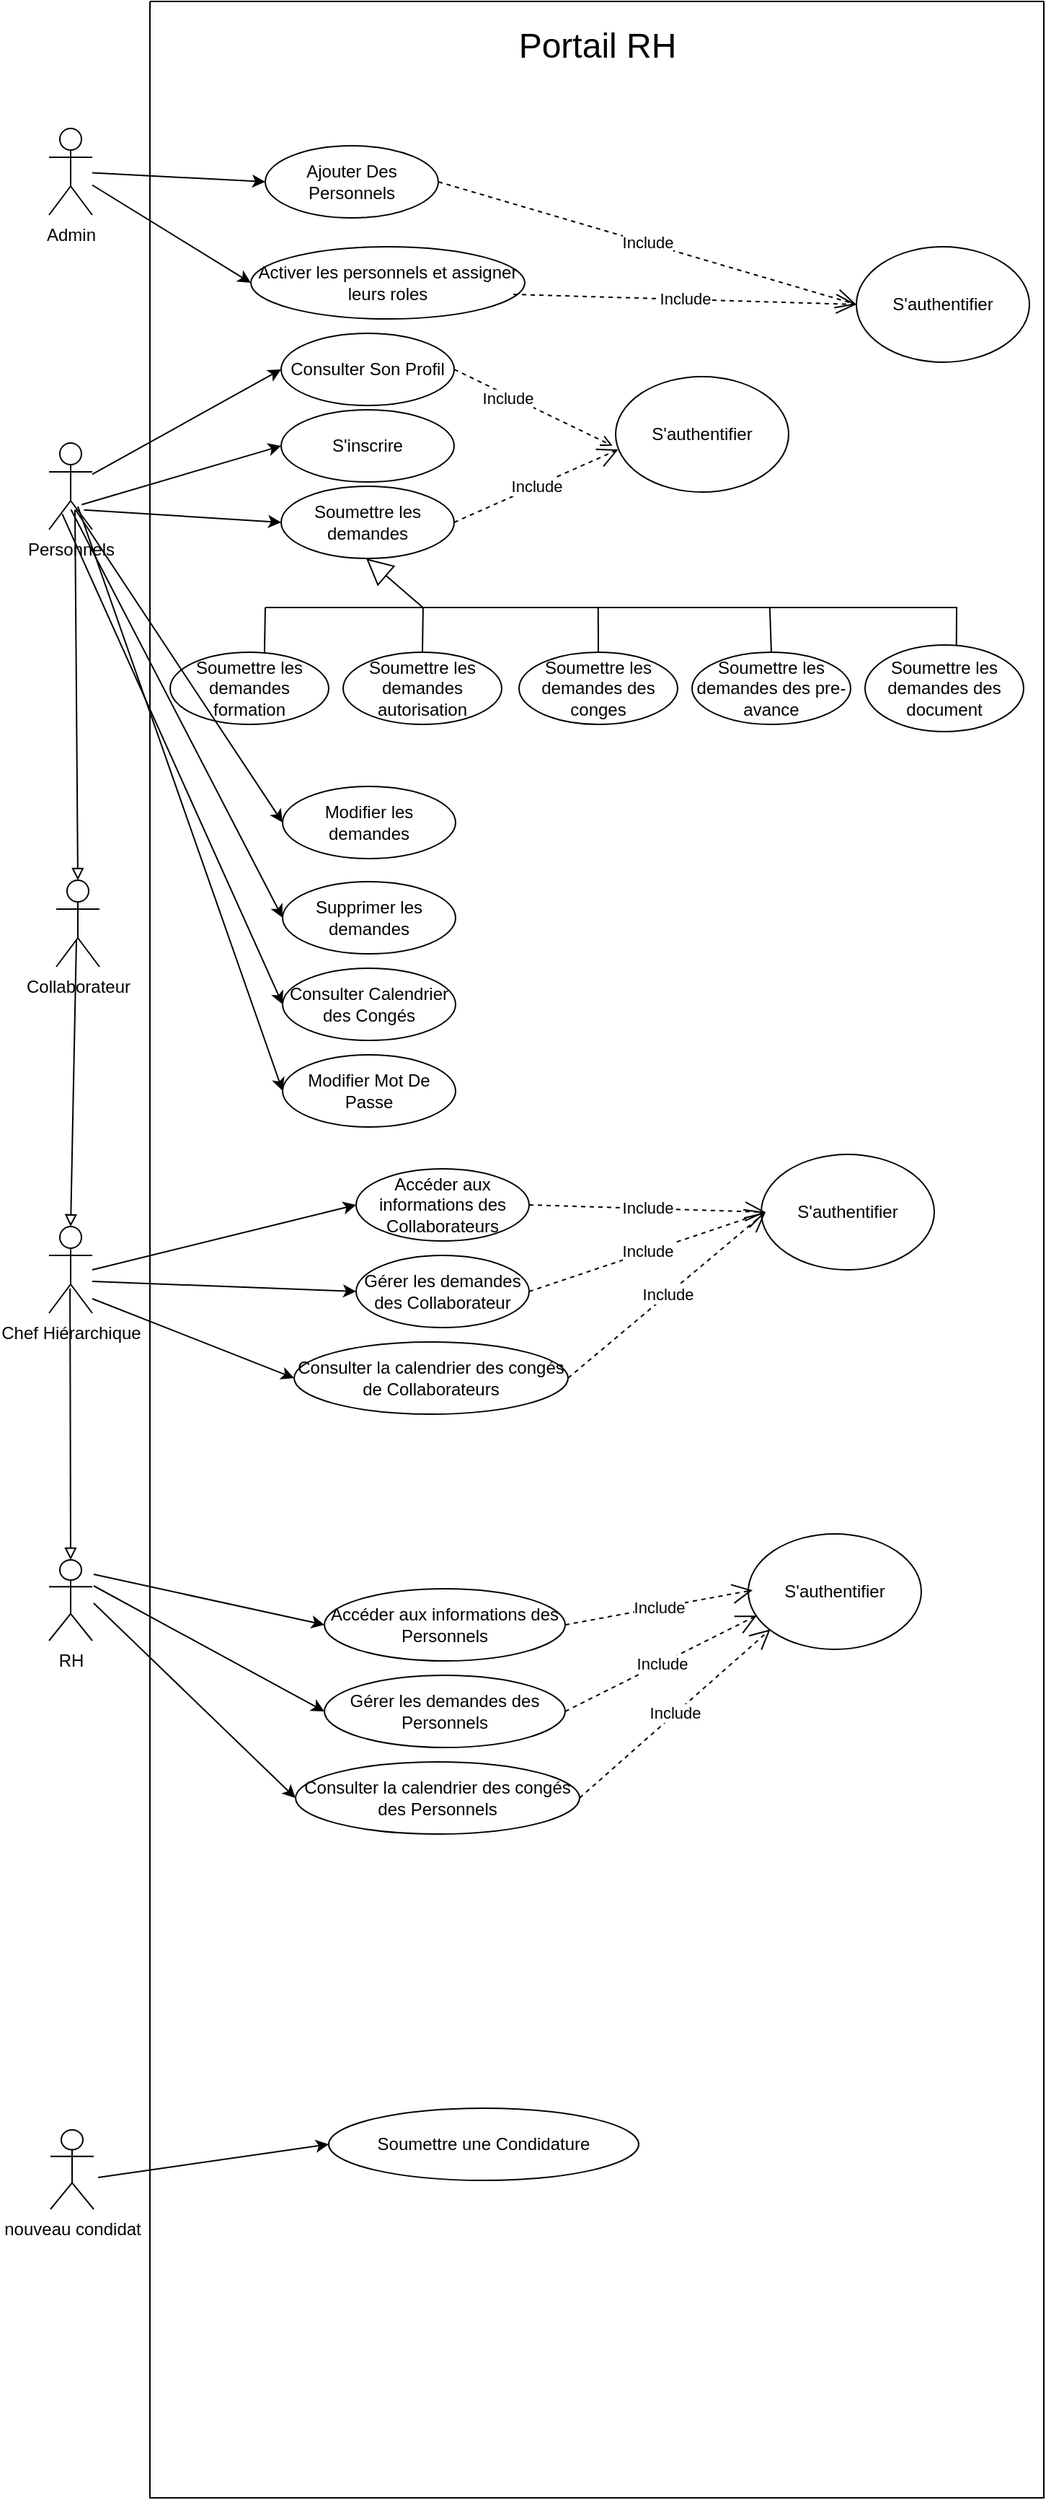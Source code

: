 <mxfile version="26.2.14">
  <diagram name="Page-1" id="tZB94l7u62PhZjTg-OVc">
    <mxGraphModel dx="2316" dy="1249" grid="1" gridSize="10" guides="1" tooltips="1" connect="1" arrows="1" fold="1" page="1" pageScale="1" pageWidth="827" pageHeight="1169" math="0" shadow="0">
      <root>
        <mxCell id="0" />
        <mxCell id="1" parent="0" />
        <mxCell id="SV4HgoW76WbXQF1gWdj0-2" value="" style="swimlane;startSize=0;" parent="1" vertex="1">
          <mxGeometry x="150" y="30" width="620" height="1730" as="geometry" />
        </mxCell>
        <mxCell id="SV4HgoW76WbXQF1gWdj0-4" value="&lt;font style=&quot;font-size: 24px;&quot;&gt;Portail RH&lt;/font&gt;" style="text;html=1;align=center;verticalAlign=middle;resizable=0;points=[];autosize=1;strokeColor=none;fillColor=none;strokeWidth=3;" parent="SV4HgoW76WbXQF1gWdj0-2" vertex="1">
          <mxGeometry x="245" y="11" width="130" height="40" as="geometry" />
        </mxCell>
        <mxCell id="SV4HgoW76WbXQF1gWdj0-18" value="Accéder aux informations des Collaborateurs" style="ellipse;whiteSpace=wrap;html=1;" parent="SV4HgoW76WbXQF1gWdj0-2" vertex="1">
          <mxGeometry x="143" y="809" width="120" height="50" as="geometry" />
        </mxCell>
        <mxCell id="SV4HgoW76WbXQF1gWdj0-19" value="Gérer&lt;span style=&quot;color: rgba(0, 0, 0, 0); font-family: monospace; font-size: 0px; text-align: start; text-wrap-mode: nowrap;&quot;&gt;%3CmxGraphModel%3E%3Croot%3E%3CmxCell%20id%3D%220%22%2F%3E%3CmxCell%20id%3D%221%22%20parent%3D%220%22%2F%3E%3CmxCell%20id%3D%222%22%20value%3D%22S&#39;inscrire%22%20style%3D%22ellipse%3BwhiteSpace%3Dwrap%3Bhtml%3D1%3B%22%20vertex%3D%221%22%20parent%3D%221%22%3E%3CmxGeometry%20x%3D%22320%22%20y%3D%22130%22%20width%3D%22120%22%20height%3D%2250%22%20as%3D%22geometry%22%2F%3E%3C%2FmxCell%3E%3CmxCell%20id%3D%223%22%20value%3D%22Soumettre%20les%20demandes%22%20style%3D%22ellipse%3BwhiteSpace%3Dwrap%3Bhtml%3D1%3B%22%20vertex%3D%221%22%20parent%3D%221%22%3E%3CmxGeometry%20x%3D%22320%22%20y%3D%22190%22%20width%3D%22120%22%20height%3D%2250%22%20as%3D%22geometry%22%2F%3E%3C%2FmxCell%3E%3CmxCell%20id%3D%224%22%20value%3D%22Consulter%20ses%20evaluations%20et%20r%C3%A9clamations%22%20style%3D%22ellipse%3BwhiteSpace%3Dwrap%3Bhtml%3D1%3B%22%20vertex%3D%221%22%20parent%3D%221%22%3E%3CmxGeometry%20x%3D%22320%22%20y%3D%22250%22%20width%3D%22120%22%20height%3D%2250%22%20as%3D%22geometry%22%2F%3E%3C%2FmxCell%3E%3CmxCell%20id%3D%225%22%20value%3D%22%22%20style%3D%22endArrow%3Dclassic%3Bhtml%3D1%3Brounded%3D0%3BentryX%3D0%3BentryY%3D0.5%3BentryDx%3D0%3BentryDy%3D0%3B%22%20edge%3D%221%22%20target%3D%222%22%20parent%3D%221%22%3E%3CmxGeometry%20width%3D%2250%22%20height%3D%2250%22%20relative%3D%221%22%20as%3D%22geometry%22%3E%3CmxPoint%20x%3D%22160%22%20y%3D%22178%22%20as%3D%22sourcePoint%22%2F%3E%3CmxPoint%20x%3D%22280%22%20y%3D%22210%22%20as%3D%22targetPoint%22%2F%3E%3C%2FmxGeometry%3E%3C%2FmxCell%3E%3CmxCell%20id%3D%226%22%20value%3D%22%22%20style%3D%22endArrow%3Dclassic%3Bhtml%3D1%3Brounded%3D0%3BentryX%3D0%3BentryY%3D0.5%3BentryDx%3D0%3BentryDy%3D0%3B%22%20edge%3D%221%22%20target%3D%223%22%20parent%3D%221%22%3E%3CmxGeometry%20width%3D%2250%22%20height%3D%2250%22%20relative%3D%221%22%20as%3D%22geometry%22%3E%3CmxPoint%20x%3D%22160%22%20y%3D%22180%22%20as%3D%22sourcePoint%22%2F%3E%3CmxPoint%20x%3D%22330%22%20y%3D%22165%22%20as%3D%22targetPoint%22%2F%3E%3C%2FmxGeometry%3E%3C%2FmxCell%3E%3CmxCell%20id%3D%227%22%20value%3D%22%22%20style%3D%22endArrow%3Dclassic%3Bhtml%3D1%3Brounded%3D0%3BentryX%3D0%3BentryY%3D0.5%3BentryDx%3D0%3BentryDy%3D0%3B%22%20edge%3D%221%22%20target%3D%224%22%20parent%3D%221%22%3E%3CmxGeometry%20width%3D%2250%22%20height%3D%2250%22%20relative%3D%221%22%20as%3D%22geometry%22%3E%3CmxPoint%20x%3D%22160%22%20y%3D%22188%22%20as%3D%22sourcePoint%22%2F%3E%3CmxPoint%20x%3D%22340%22%20y%3D%22175%22%20as%3D%22targetPoint%22%2F%3E%3C%2FmxGeometry%3E%3C%2FmxCell%3E%3C%2Froot%3E%3C%2FmxGraphModel%3E&lt;/span&gt;&amp;nbsp;les demandes des Collaborateur" style="ellipse;whiteSpace=wrap;html=1;" parent="SV4HgoW76WbXQF1gWdj0-2" vertex="1">
          <mxGeometry x="143" y="869" width="120" height="50" as="geometry" />
        </mxCell>
        <mxCell id="SV4HgoW76WbXQF1gWdj0-21" value="" style="endArrow=classic;html=1;rounded=0;entryX=0;entryY=0.5;entryDx=0;entryDy=0;" parent="SV4HgoW76WbXQF1gWdj0-2" target="SV4HgoW76WbXQF1gWdj0-18" edge="1">
          <mxGeometry width="50" height="50" relative="1" as="geometry">
            <mxPoint x="-40" y="879" as="sourcePoint" />
            <mxPoint x="130" y="864" as="targetPoint" />
          </mxGeometry>
        </mxCell>
        <mxCell id="SV4HgoW76WbXQF1gWdj0-22" value="" style="endArrow=classic;html=1;rounded=0;entryX=0;entryY=0.5;entryDx=0;entryDy=0;" parent="SV4HgoW76WbXQF1gWdj0-2" target="SV4HgoW76WbXQF1gWdj0-19" edge="1">
          <mxGeometry width="50" height="50" relative="1" as="geometry">
            <mxPoint x="-40" y="887" as="sourcePoint" />
            <mxPoint x="140" y="874" as="targetPoint" />
          </mxGeometry>
        </mxCell>
        <mxCell id="SV4HgoW76WbXQF1gWdj0-23" value="Consulter la calendrier des congés de Collaborateurs" style="ellipse;whiteSpace=wrap;html=1;" parent="SV4HgoW76WbXQF1gWdj0-2" vertex="1">
          <mxGeometry x="100" y="929" width="190" height="50" as="geometry" />
        </mxCell>
        <mxCell id="SV4HgoW76WbXQF1gWdj0-26" value="" style="endArrow=classic;html=1;rounded=0;entryX=0;entryY=0.5;entryDx=0;entryDy=0;" parent="SV4HgoW76WbXQF1gWdj0-2" target="SV4HgoW76WbXQF1gWdj0-23" edge="1">
          <mxGeometry width="50" height="50" relative="1" as="geometry">
            <mxPoint x="-40" y="899" as="sourcePoint" />
            <mxPoint x="80" y="1089" as="targetPoint" />
          </mxGeometry>
        </mxCell>
        <mxCell id="SV4HgoW76WbXQF1gWdj0-30" value="S&#39;authentifier" style="ellipse;whiteSpace=wrap;html=1;" parent="SV4HgoW76WbXQF1gWdj0-2" vertex="1">
          <mxGeometry x="424" y="799" width="120" height="80" as="geometry" />
        </mxCell>
        <mxCell id="SV4HgoW76WbXQF1gWdj0-32" value="Include" style="endArrow=open;endSize=12;dashed=1;html=1;rounded=0;exitX=1;exitY=0.5;exitDx=0;exitDy=0;entryX=0;entryY=0.5;entryDx=0;entryDy=0;" parent="SV4HgoW76WbXQF1gWdj0-2" source="SV4HgoW76WbXQF1gWdj0-18" edge="1">
          <mxGeometry width="160" relative="1" as="geometry">
            <mxPoint x="263" y="829" as="sourcePoint" />
            <mxPoint x="427.0" y="839" as="targetPoint" />
          </mxGeometry>
        </mxCell>
        <mxCell id="SV4HgoW76WbXQF1gWdj0-33" value="Include" style="endArrow=open;endSize=12;dashed=1;html=1;rounded=0;exitX=1;exitY=0.5;exitDx=0;exitDy=0;entryX=0;entryY=0.5;entryDx=0;entryDy=0;" parent="SV4HgoW76WbXQF1gWdj0-2" source="SV4HgoW76WbXQF1gWdj0-19" edge="1">
          <mxGeometry x="0.003" width="160" relative="1" as="geometry">
            <mxPoint x="263" y="889" as="sourcePoint" />
            <mxPoint x="427.0" y="839" as="targetPoint" />
            <mxPoint as="offset" />
          </mxGeometry>
        </mxCell>
        <mxCell id="SV4HgoW76WbXQF1gWdj0-34" value="Include" style="endArrow=open;endSize=12;dashed=1;html=1;rounded=0;exitX=1;exitY=0.5;exitDx=0;exitDy=0;entryX=0;entryY=0.5;entryDx=0;entryDy=0;" parent="SV4HgoW76WbXQF1gWdj0-2" source="SV4HgoW76WbXQF1gWdj0-23" edge="1">
          <mxGeometry width="160" relative="1" as="geometry">
            <mxPoint x="273" y="899" as="sourcePoint" />
            <mxPoint x="427.0" y="839" as="targetPoint" />
          </mxGeometry>
        </mxCell>
        <mxCell id="SV4HgoW76WbXQF1gWdj0-45" value="Ajouter Des Personnels" style="ellipse;whiteSpace=wrap;html=1;" parent="SV4HgoW76WbXQF1gWdj0-2" vertex="1">
          <mxGeometry x="80" y="100" width="120" height="50" as="geometry" />
        </mxCell>
        <mxCell id="SV4HgoW76WbXQF1gWdj0-47" value="Activer les personnels et assigner leurs roles" style="ellipse;whiteSpace=wrap;html=1;" parent="SV4HgoW76WbXQF1gWdj0-2" vertex="1">
          <mxGeometry x="70" y="170" width="190" height="50" as="geometry" />
        </mxCell>
        <mxCell id="SV4HgoW76WbXQF1gWdj0-51" value="S&#39;authentifier" style="ellipse;whiteSpace=wrap;html=1;" parent="SV4HgoW76WbXQF1gWdj0-2" vertex="1">
          <mxGeometry x="490" y="170" width="120" height="80" as="geometry" />
        </mxCell>
        <mxCell id="SV4HgoW76WbXQF1gWdj0-52" value="Include" style="endArrow=open;endSize=12;dashed=1;html=1;rounded=0;exitX=1;exitY=0.5;exitDx=0;exitDy=0;entryX=0;entryY=0.5;entryDx=0;entryDy=0;" parent="SV4HgoW76WbXQF1gWdj0-2" source="SV4HgoW76WbXQF1gWdj0-45" target="SV4HgoW76WbXQF1gWdj0-51" edge="1">
          <mxGeometry width="160" relative="1" as="geometry">
            <mxPoint x="310" y="155" as="sourcePoint" />
            <mxPoint x="520" y="140" as="targetPoint" />
          </mxGeometry>
        </mxCell>
        <mxCell id="SV4HgoW76WbXQF1gWdj0-54" value="Include" style="endArrow=open;endSize=12;dashed=1;html=1;rounded=0;exitX=0.958;exitY=0.66;exitDx=0;exitDy=0;exitPerimeter=0;" parent="SV4HgoW76WbXQF1gWdj0-2" source="SV4HgoW76WbXQF1gWdj0-47" edge="1">
          <mxGeometry width="160" relative="1" as="geometry">
            <mxPoint x="310" y="275" as="sourcePoint" />
            <mxPoint x="490" y="210" as="targetPoint" />
          </mxGeometry>
        </mxCell>
        <mxCell id="SV4HgoW76WbXQF1gWdj0-56" value="Accéder aux informations des Personnels" style="ellipse;whiteSpace=wrap;html=1;" parent="SV4HgoW76WbXQF1gWdj0-2" vertex="1">
          <mxGeometry x="121" y="1100" width="167" height="50" as="geometry" />
        </mxCell>
        <mxCell id="SV4HgoW76WbXQF1gWdj0-57" value="Gérer&lt;span style=&quot;color: rgba(0, 0, 0, 0); font-family: monospace; font-size: 0px; text-align: start; text-wrap-mode: nowrap;&quot;&gt;%3CmxGraphModel%3E%3Croot%3E%3CmxCell%20id%3D%220%22%2F%3E%3CmxCell%20id%3D%221%22%20parent%3D%220%22%2F%3E%3CmxCell%20id%3D%222%22%20value%3D%22S&#39;inscrire%22%20style%3D%22ellipse%3BwhiteSpace%3Dwrap%3Bhtml%3D1%3B%22%20vertex%3D%221%22%20parent%3D%221%22%3E%3CmxGeometry%20x%3D%22320%22%20y%3D%22130%22%20width%3D%22120%22%20height%3D%2250%22%20as%3D%22geometry%22%2F%3E%3C%2FmxCell%3E%3CmxCell%20id%3D%223%22%20value%3D%22Soumettre%20les%20demandes%22%20style%3D%22ellipse%3BwhiteSpace%3Dwrap%3Bhtml%3D1%3B%22%20vertex%3D%221%22%20parent%3D%221%22%3E%3CmxGeometry%20x%3D%22320%22%20y%3D%22190%22%20width%3D%22120%22%20height%3D%2250%22%20as%3D%22geometry%22%2F%3E%3C%2FmxCell%3E%3CmxCell%20id%3D%224%22%20value%3D%22Consulter%20ses%20evaluations%20et%20r%C3%A9clamations%22%20style%3D%22ellipse%3BwhiteSpace%3Dwrap%3Bhtml%3D1%3B%22%20vertex%3D%221%22%20parent%3D%221%22%3E%3CmxGeometry%20x%3D%22320%22%20y%3D%22250%22%20width%3D%22120%22%20height%3D%2250%22%20as%3D%22geometry%22%2F%3E%3C%2FmxCell%3E%3CmxCell%20id%3D%225%22%20value%3D%22%22%20style%3D%22endArrow%3Dclassic%3Bhtml%3D1%3Brounded%3D0%3BentryX%3D0%3BentryY%3D0.5%3BentryDx%3D0%3BentryDy%3D0%3B%22%20edge%3D%221%22%20target%3D%222%22%20parent%3D%221%22%3E%3CmxGeometry%20width%3D%2250%22%20height%3D%2250%22%20relative%3D%221%22%20as%3D%22geometry%22%3E%3CmxPoint%20x%3D%22160%22%20y%3D%22178%22%20as%3D%22sourcePoint%22%2F%3E%3CmxPoint%20x%3D%22280%22%20y%3D%22210%22%20as%3D%22targetPoint%22%2F%3E%3C%2FmxGeometry%3E%3C%2FmxCell%3E%3CmxCell%20id%3D%226%22%20value%3D%22%22%20style%3D%22endArrow%3Dclassic%3Bhtml%3D1%3Brounded%3D0%3BentryX%3D0%3BentryY%3D0.5%3BentryDx%3D0%3BentryDy%3D0%3B%22%20edge%3D%221%22%20target%3D%223%22%20parent%3D%221%22%3E%3CmxGeometry%20width%3D%2250%22%20height%3D%2250%22%20relative%3D%221%22%20as%3D%22geometry%22%3E%3CmxPoint%20x%3D%22160%22%20y%3D%22180%22%20as%3D%22sourcePoint%22%2F%3E%3CmxPoint%20x%3D%22330%22%20y%3D%22165%22%20as%3D%22targetPoint%22%2F%3E%3C%2FmxGeometry%3E%3C%2FmxCell%3E%3CmxCell%20id%3D%227%22%20value%3D%22%22%20style%3D%22endArrow%3Dclassic%3Bhtml%3D1%3Brounded%3D0%3BentryX%3D0%3BentryY%3D0.5%3BentryDx%3D0%3BentryDy%3D0%3B%22%20edge%3D%221%22%20target%3D%224%22%20parent%3D%221%22%3E%3CmxGeometry%20width%3D%2250%22%20height%3D%2250%22%20relative%3D%221%22%20as%3D%22geometry%22%3E%3CmxPoint%20x%3D%22160%22%20y%3D%22188%22%20as%3D%22sourcePoint%22%2F%3E%3CmxPoint%20x%3D%22340%22%20y%3D%22175%22%20as%3D%22targetPoint%22%2F%3E%3C%2FmxGeometry%3E%3C%2FmxCell%3E%3C%2Froot%3E%3C%2FmxGraphModel%3E&lt;/span&gt;&amp;nbsp;les demandes des Personnels" style="ellipse;whiteSpace=wrap;html=1;" parent="SV4HgoW76WbXQF1gWdj0-2" vertex="1">
          <mxGeometry x="121" y="1160" width="167" height="50" as="geometry" />
        </mxCell>
        <mxCell id="SV4HgoW76WbXQF1gWdj0-59" value="" style="endArrow=classic;html=1;rounded=0;entryX=0;entryY=0.5;entryDx=0;entryDy=0;" parent="SV4HgoW76WbXQF1gWdj0-2" target="SV4HgoW76WbXQF1gWdj0-56" edge="1">
          <mxGeometry width="50" height="50" relative="1" as="geometry">
            <mxPoint x="-39" y="1090" as="sourcePoint" />
            <mxPoint x="131" y="1075" as="targetPoint" />
          </mxGeometry>
        </mxCell>
        <mxCell id="SV4HgoW76WbXQF1gWdj0-60" value="" style="endArrow=classic;html=1;rounded=0;entryX=0;entryY=0.5;entryDx=0;entryDy=0;" parent="SV4HgoW76WbXQF1gWdj0-2" target="SV4HgoW76WbXQF1gWdj0-57" edge="1">
          <mxGeometry width="50" height="50" relative="1" as="geometry">
            <mxPoint x="-39" y="1098" as="sourcePoint" />
            <mxPoint x="141" y="1085" as="targetPoint" />
          </mxGeometry>
        </mxCell>
        <mxCell id="SV4HgoW76WbXQF1gWdj0-61" value="Consulter la calendrier des congés des Personnels" style="ellipse;whiteSpace=wrap;html=1;" parent="SV4HgoW76WbXQF1gWdj0-2" vertex="1">
          <mxGeometry x="101" y="1220" width="197" height="50" as="geometry" />
        </mxCell>
        <mxCell id="SV4HgoW76WbXQF1gWdj0-64" value="" style="endArrow=classic;html=1;rounded=0;entryX=0;entryY=0.5;entryDx=0;entryDy=0;" parent="SV4HgoW76WbXQF1gWdj0-2" target="SV4HgoW76WbXQF1gWdj0-61" edge="1">
          <mxGeometry width="50" height="50" relative="1" as="geometry">
            <mxPoint x="-39" y="1110" as="sourcePoint" />
            <mxPoint x="81" y="1300" as="targetPoint" />
          </mxGeometry>
        </mxCell>
        <mxCell id="SV4HgoW76WbXQF1gWdj0-67" value="S&#39;authentifier" style="ellipse;whiteSpace=wrap;html=1;" parent="SV4HgoW76WbXQF1gWdj0-2" vertex="1">
          <mxGeometry x="415" y="1062" width="120" height="80" as="geometry" />
        </mxCell>
        <mxCell id="SV4HgoW76WbXQF1gWdj0-69" value="Include" style="endArrow=open;endSize=12;dashed=1;html=1;rounded=0;exitX=1;exitY=0.5;exitDx=0;exitDy=0;entryX=0;entryY=0.5;entryDx=0;entryDy=0;" parent="SV4HgoW76WbXQF1gWdj0-2" source="SV4HgoW76WbXQF1gWdj0-56" edge="1">
          <mxGeometry width="160" relative="1" as="geometry">
            <mxPoint x="241" y="1120" as="sourcePoint" />
            <mxPoint x="418" y="1101" as="targetPoint" />
          </mxGeometry>
        </mxCell>
        <mxCell id="SV4HgoW76WbXQF1gWdj0-70" value="Include" style="endArrow=open;endSize=12;dashed=1;html=1;rounded=0;exitX=1;exitY=0.5;exitDx=0;exitDy=0;entryX=0.024;entryY=0.72;entryDx=0;entryDy=0;entryPerimeter=0;" parent="SV4HgoW76WbXQF1gWdj0-2" source="SV4HgoW76WbXQF1gWdj0-57" edge="1">
          <mxGeometry width="160" relative="1" as="geometry">
            <mxPoint x="241" y="1180" as="sourcePoint" />
            <mxPoint x="420.88" y="1118.6" as="targetPoint" />
          </mxGeometry>
        </mxCell>
        <mxCell id="SV4HgoW76WbXQF1gWdj0-71" value="Include" style="endArrow=open;endSize=12;dashed=1;html=1;rounded=0;exitX=1;exitY=0.5;exitDx=0;exitDy=0;entryX=0.103;entryY=0.839;entryDx=0;entryDy=0;entryPerimeter=0;" parent="SV4HgoW76WbXQF1gWdj0-2" source="SV4HgoW76WbXQF1gWdj0-61" edge="1">
          <mxGeometry width="160" relative="1" as="geometry">
            <mxPoint x="251" y="1190" as="sourcePoint" />
            <mxPoint x="430.36" y="1128.12" as="targetPoint" />
          </mxGeometry>
        </mxCell>
        <mxCell id="ufVrUTLE88brbGbA0COu-4" value="" style="endArrow=block;endSize=16;endFill=0;html=1;rounded=0;exitX=0.228;exitY=0.522;exitDx=0;exitDy=0;exitPerimeter=0;entryX=0.585;entryY=0.998;entryDx=0;entryDy=0;entryPerimeter=0;strokeWidth=1;fontSize=12;" parent="SV4HgoW76WbXQF1gWdj0-2" source="ufVrUTLE88brbGbA0COu-10" edge="1">
          <mxGeometry x="0.087" y="10" width="160" relative="1" as="geometry">
            <mxPoint x="293" y="526" as="sourcePoint" />
            <mxPoint x="150" y="386" as="targetPoint" />
            <mxPoint as="offset" />
          </mxGeometry>
        </mxCell>
        <mxCell id="ufVrUTLE88brbGbA0COu-5" value="Soumettre les demandes des conges" style="ellipse;whiteSpace=wrap;html=1;strokeWidth=1;fontSize=12;" parent="SV4HgoW76WbXQF1gWdj0-2" vertex="1">
          <mxGeometry x="256" y="451" width="110" height="50" as="geometry" />
        </mxCell>
        <mxCell id="ufVrUTLE88brbGbA0COu-6" value="Soumettre les demandes autorisation" style="ellipse;whiteSpace=wrap;html=1;strokeWidth=1;fontSize=12;" parent="SV4HgoW76WbXQF1gWdj0-2" vertex="1">
          <mxGeometry x="134" y="451" width="110" height="50" as="geometry" />
        </mxCell>
        <mxCell id="ufVrUTLE88brbGbA0COu-7" value="Soumettre les demandes formation" style="ellipse;whiteSpace=wrap;html=1;strokeWidth=1;fontSize=12;" parent="SV4HgoW76WbXQF1gWdj0-2" vertex="1">
          <mxGeometry x="14" y="451" width="110" height="50" as="geometry" />
        </mxCell>
        <mxCell id="ufVrUTLE88brbGbA0COu-8" value="Soumettre les demandes des pre-avance" style="ellipse;whiteSpace=wrap;html=1;strokeWidth=1;fontSize=12;" parent="SV4HgoW76WbXQF1gWdj0-2" vertex="1">
          <mxGeometry x="376" y="451" width="110" height="50" as="geometry" />
        </mxCell>
        <mxCell id="ufVrUTLE88brbGbA0COu-9" value="Soumettre les demandes des document" style="ellipse;whiteSpace=wrap;html=1;strokeWidth=1;fontSize=12;" parent="SV4HgoW76WbXQF1gWdj0-2" vertex="1">
          <mxGeometry x="496" y="446" width="110" height="60" as="geometry" />
        </mxCell>
        <mxCell id="ufVrUTLE88brbGbA0COu-10" value="" style="line;strokeWidth=1;fillColor=none;align=left;verticalAlign=middle;spacingTop=-1;spacingLeft=3;spacingRight=3;rotatable=0;labelPosition=right;points=[];portConstraint=eastwest;strokeColor=inherit;fontSize=12;" parent="SV4HgoW76WbXQF1gWdj0-2" vertex="1">
          <mxGeometry x="80" y="416" width="480" height="8" as="geometry" />
        </mxCell>
        <mxCell id="ufVrUTLE88brbGbA0COu-11" value="" style="endArrow=none;html=1;rounded=0;exitX=0.595;exitY=-0.001;exitDx=0;exitDy=0;exitPerimeter=0;strokeWidth=1;fontSize=12;" parent="SV4HgoW76WbXQF1gWdj0-2" source="ufVrUTLE88brbGbA0COu-7" edge="1">
          <mxGeometry width="50" height="50" relative="1" as="geometry">
            <mxPoint x="20" y="406" as="sourcePoint" />
            <mxPoint x="80" y="420" as="targetPoint" />
          </mxGeometry>
        </mxCell>
        <mxCell id="ufVrUTLE88brbGbA0COu-12" value="" style="endArrow=none;html=1;rounded=0;entryX=0.228;entryY=0.536;entryDx=0;entryDy=0;entryPerimeter=0;exitX=0.5;exitY=0;exitDx=0;exitDy=0;strokeWidth=1;fontSize=12;" parent="SV4HgoW76WbXQF1gWdj0-2" source="ufVrUTLE88brbGbA0COu-6" target="ufVrUTLE88brbGbA0COu-10" edge="1">
          <mxGeometry width="50" height="50" relative="1" as="geometry">
            <mxPoint x="119" y="493" as="sourcePoint" />
            <mxPoint x="121" y="459" as="targetPoint" />
          </mxGeometry>
        </mxCell>
        <mxCell id="ufVrUTLE88brbGbA0COu-13" value="" style="endArrow=none;html=1;rounded=0;exitX=0.5;exitY=0;exitDx=0;exitDy=0;entryX=0.481;entryY=0.536;entryDx=0;entryDy=0;entryPerimeter=0;strokeWidth=1;fontSize=12;" parent="SV4HgoW76WbXQF1gWdj0-2" source="ufVrUTLE88brbGbA0COu-5" target="ufVrUTLE88brbGbA0COu-10" edge="1">
          <mxGeometry width="50" height="50" relative="1" as="geometry">
            <mxPoint x="109" y="483" as="sourcePoint" />
            <mxPoint x="320" y="416" as="targetPoint" />
          </mxGeometry>
        </mxCell>
        <mxCell id="ufVrUTLE88brbGbA0COu-14" value="" style="endArrow=none;html=1;rounded=0;exitX=0.5;exitY=0;exitDx=0;exitDy=0;entryX=0.729;entryY=0.536;entryDx=0;entryDy=0;entryPerimeter=0;strokeWidth=1;fontSize=12;" parent="SV4HgoW76WbXQF1gWdj0-2" source="ufVrUTLE88brbGbA0COu-8" target="ufVrUTLE88brbGbA0COu-10" edge="1">
          <mxGeometry width="50" height="50" relative="1" as="geometry">
            <mxPoint x="99" y="473" as="sourcePoint" />
            <mxPoint x="430" y="426" as="targetPoint" />
          </mxGeometry>
        </mxCell>
        <mxCell id="ufVrUTLE88brbGbA0COu-15" value="" style="endArrow=none;html=1;rounded=0;entryX=0.999;entryY=0.517;entryDx=0;entryDy=0;entryPerimeter=0;exitX=0.576;exitY=0.007;exitDx=0;exitDy=0;exitPerimeter=0;strokeWidth=1;fontSize=12;" parent="SV4HgoW76WbXQF1gWdj0-2" source="ufVrUTLE88brbGbA0COu-9" target="ufVrUTLE88brbGbA0COu-10" edge="1">
          <mxGeometry width="50" height="50" relative="1" as="geometry">
            <mxPoint x="89" y="463" as="sourcePoint" />
            <mxPoint x="91" y="429" as="targetPoint" />
          </mxGeometry>
        </mxCell>
        <mxCell id="ufVrUTLE88brbGbA0COu-16" value="Soumettre les demandes" style="ellipse;whiteSpace=wrap;html=1;" parent="SV4HgoW76WbXQF1gWdj0-2" vertex="1">
          <mxGeometry x="91" y="336" width="120" height="50" as="geometry" />
        </mxCell>
        <mxCell id="ufVrUTLE88brbGbA0COu-17" value="S&#39;inscrire" style="ellipse;whiteSpace=wrap;html=1;" parent="SV4HgoW76WbXQF1gWdj0-2" vertex="1">
          <mxGeometry x="91" y="283" width="120" height="50" as="geometry" />
        </mxCell>
        <mxCell id="ufVrUTLE88brbGbA0COu-24" value="S&#39;authentifier" style="ellipse;whiteSpace=wrap;html=1;" parent="SV4HgoW76WbXQF1gWdj0-2" vertex="1">
          <mxGeometry x="323" y="260" width="120" height="80" as="geometry" />
        </mxCell>
        <mxCell id="ufVrUTLE88brbGbA0COu-26" value="Include" style="endArrow=open;endSize=12;dashed=1;html=1;rounded=0;exitX=1;exitY=0.5;exitDx=0;exitDy=0;entryX=0.015;entryY=0.632;entryDx=0;entryDy=0;entryPerimeter=0;" parent="SV4HgoW76WbXQF1gWdj0-2" source="ufVrUTLE88brbGbA0COu-16" target="ufVrUTLE88brbGbA0COu-24" edge="1">
          <mxGeometry width="160" relative="1" as="geometry">
            <mxPoint x="221" y="319" as="sourcePoint" />
            <mxPoint x="335" y="317" as="targetPoint" />
          </mxGeometry>
        </mxCell>
        <mxCell id="OT6FIfq60krfWeYNkeQ9-3" value="Consulter Son Profil" style="ellipse;whiteSpace=wrap;html=1;" vertex="1" parent="SV4HgoW76WbXQF1gWdj0-2">
          <mxGeometry x="91" y="230" width="120" height="50" as="geometry" />
        </mxCell>
        <mxCell id="OT6FIfq60krfWeYNkeQ9-127" value="" style="endArrow=open;dashed=1;html=1;rounded=0;entryX=-0.018;entryY=0.599;entryDx=0;entryDy=0;entryPerimeter=0;exitX=1;exitY=0.5;exitDx=0;exitDy=0;endFill=0;" edge="1" parent="SV4HgoW76WbXQF1gWdj0-2" source="OT6FIfq60krfWeYNkeQ9-3" target="ufVrUTLE88brbGbA0COu-24">
          <mxGeometry width="50" height="50" relative="1" as="geometry">
            <mxPoint x="218" y="283" as="sourcePoint" />
            <mxPoint x="323.4" y="265.72" as="targetPoint" />
          </mxGeometry>
        </mxCell>
        <mxCell id="OT6FIfq60krfWeYNkeQ9-129" value="Include" style="edgeLabel;html=1;align=center;verticalAlign=middle;resizable=0;points=[];" vertex="1" connectable="0" parent="OT6FIfq60krfWeYNkeQ9-127">
          <mxGeometry x="-0.304" y="-1" relative="1" as="geometry">
            <mxPoint x="-1" as="offset" />
          </mxGeometry>
        </mxCell>
        <mxCell id="OT6FIfq60krfWeYNkeQ9-131" value="Supprimer les demandes" style="ellipse;whiteSpace=wrap;html=1;" vertex="1" parent="SV4HgoW76WbXQF1gWdj0-2">
          <mxGeometry x="92" y="610" width="120" height="50" as="geometry" />
        </mxCell>
        <mxCell id="OT6FIfq60krfWeYNkeQ9-130" value="Modifier les demandes" style="ellipse;whiteSpace=wrap;html=1;" vertex="1" parent="SV4HgoW76WbXQF1gWdj0-2">
          <mxGeometry x="92" y="544" width="120" height="50" as="geometry" />
        </mxCell>
        <mxCell id="OT6FIfq60krfWeYNkeQ9-193" value="Consulter Calendrier des Congés" style="ellipse;whiteSpace=wrap;html=1;" vertex="1" parent="SV4HgoW76WbXQF1gWdj0-2">
          <mxGeometry x="92" y="670" width="120" height="50" as="geometry" />
        </mxCell>
        <mxCell id="OT6FIfq60krfWeYNkeQ9-194" value="Modifier Mot De Passe" style="ellipse;whiteSpace=wrap;html=1;" vertex="1" parent="SV4HgoW76WbXQF1gWdj0-2">
          <mxGeometry x="92" y="730" width="120" height="50" as="geometry" />
        </mxCell>
        <mxCell id="SV4HgoW76WbXQF1gWdj0-16" value="Chef Hiérarchique" style="shape=umlActor;verticalLabelPosition=bottom;verticalAlign=top;html=1;" parent="1" vertex="1">
          <mxGeometry x="80" y="879" width="30" height="60" as="geometry" />
        </mxCell>
        <mxCell id="ufVrUTLE88brbGbA0COu-1" value="Personnels" style="shape=umlActor;verticalLabelPosition=bottom;verticalAlign=top;html=1;" parent="1" vertex="1">
          <mxGeometry x="80" y="336" width="30" height="60" as="geometry" />
        </mxCell>
        <mxCell id="SV4HgoW76WbXQF1gWdj0-44" value="Admin" style="shape=umlActor;verticalLabelPosition=bottom;verticalAlign=top;html=1;outlineConnect=0;" parent="1" vertex="1">
          <mxGeometry x="80" y="118" width="30" height="60" as="geometry" />
        </mxCell>
        <mxCell id="SV4HgoW76WbXQF1gWdj0-48" value="" style="endArrow=classic;html=1;rounded=0;entryX=0;entryY=0.5;entryDx=0;entryDy=0;" parent="1" source="SV4HgoW76WbXQF1gWdj0-44" target="SV4HgoW76WbXQF1gWdj0-45" edge="1">
          <mxGeometry width="50" height="50" relative="1" as="geometry">
            <mxPoint x="180" y="290" as="sourcePoint" />
            <mxPoint x="230" y="240" as="targetPoint" />
          </mxGeometry>
        </mxCell>
        <mxCell id="SV4HgoW76WbXQF1gWdj0-50" value="" style="endArrow=classic;html=1;rounded=0;entryX=0;entryY=0.5;entryDx=0;entryDy=0;" parent="1" source="SV4HgoW76WbXQF1gWdj0-44" target="SV4HgoW76WbXQF1gWdj0-47" edge="1">
          <mxGeometry width="50" height="50" relative="1" as="geometry">
            <mxPoint x="130" y="228" as="sourcePoint" />
            <mxPoint x="290" y="205" as="targetPoint" />
          </mxGeometry>
        </mxCell>
        <mxCell id="SV4HgoW76WbXQF1gWdj0-1" value="Collaborateur" style="shape=umlActor;verticalLabelPosition=bottom;verticalAlign=top;html=1;outlineConnect=0;" parent="1" vertex="1">
          <mxGeometry x="85" y="639" width="30" height="60" as="geometry" />
        </mxCell>
        <mxCell id="ufVrUTLE88brbGbA0COu-19" value="" style="endArrow=classic;html=1;rounded=0;entryX=0;entryY=0.5;entryDx=0;entryDy=0;exitX=0.809;exitY=0.773;exitDx=0;exitDy=0;exitPerimeter=0;" parent="1" source="ufVrUTLE88brbGbA0COu-1" target="ufVrUTLE88brbGbA0COu-16" edge="1">
          <mxGeometry width="50" height="50" relative="1" as="geometry">
            <mxPoint x="121" y="380.5" as="sourcePoint" />
            <mxPoint x="251" y="348" as="targetPoint" />
          </mxGeometry>
        </mxCell>
        <mxCell id="ufVrUTLE88brbGbA0COu-18" value="" style="endArrow=classic;html=1;rounded=0;entryX=0;entryY=0.5;entryDx=0;entryDy=0;exitX=0.753;exitY=0.712;exitDx=0;exitDy=0;exitPerimeter=0;" parent="1" source="ufVrUTLE88brbGbA0COu-1" target="ufVrUTLE88brbGbA0COu-17" edge="1">
          <mxGeometry width="50" height="50" relative="1" as="geometry">
            <mxPoint x="111" y="370.5" as="sourcePoint" />
            <mxPoint x="259" y="411.5" as="targetPoint" />
          </mxGeometry>
        </mxCell>
        <mxCell id="ufVrUTLE88brbGbA0COu-21" value="" style="endArrow=block;html=1;rounded=0;entryX=0.5;entryY=0;entryDx=0;entryDy=0;entryPerimeter=0;endFill=0;exitX=0.6;exitY=0.775;exitDx=0;exitDy=0;exitPerimeter=0;" parent="1" source="ufVrUTLE88brbGbA0COu-1" target="SV4HgoW76WbXQF1gWdj0-1" edge="1">
          <mxGeometry width="50" height="50" relative="1" as="geometry">
            <mxPoint x="93" y="357" as="sourcePoint" />
            <mxPoint x="330" y="570" as="targetPoint" />
          </mxGeometry>
        </mxCell>
        <mxCell id="ufVrUTLE88brbGbA0COu-27" value="" style="endArrow=block;html=1;rounded=0;endFill=0;exitX=0.6;exitY=0.775;exitDx=0;exitDy=0;exitPerimeter=0;entryX=0.5;entryY=0;entryDx=0;entryDy=0;entryPerimeter=0;" parent="1" target="SV4HgoW76WbXQF1gWdj0-16" edge="1">
          <mxGeometry width="50" height="50" relative="1" as="geometry">
            <mxPoint x="99" y="680" as="sourcePoint" />
            <mxPoint x="92" y="1010" as="targetPoint" />
          </mxGeometry>
        </mxCell>
        <mxCell id="ufVrUTLE88brbGbA0COu-28" value="" style="endArrow=block;html=1;rounded=0;endFill=0;exitX=0.485;exitY=0.717;exitDx=0;exitDy=0;exitPerimeter=0;entryX=0.5;entryY=0;entryDx=0;entryDy=0;entryPerimeter=0;" parent="1" source="SV4HgoW76WbXQF1gWdj0-16" target="SV4HgoW76WbXQF1gWdj0-73" edge="1">
          <mxGeometry width="50" height="50" relative="1" as="geometry">
            <mxPoint x="94" y="1022" as="sourcePoint" />
            <mxPoint x="90" y="1450" as="targetPoint" />
          </mxGeometry>
        </mxCell>
        <mxCell id="OT6FIfq60krfWeYNkeQ9-4" value="" style="endArrow=classic;html=1;rounded=0;entryX=0;entryY=0.5;entryDx=0;entryDy=0;" edge="1" parent="1" source="ufVrUTLE88brbGbA0COu-1" target="OT6FIfq60krfWeYNkeQ9-3">
          <mxGeometry width="50" height="50" relative="1" as="geometry">
            <mxPoint x="113" y="389" as="sourcePoint" />
            <mxPoint x="251" y="348" as="targetPoint" />
          </mxGeometry>
        </mxCell>
        <mxCell id="OT6FIfq60krfWeYNkeQ9-195" value="" style="endArrow=classic;html=1;rounded=0;exitX=0.61;exitY=0.769;exitDx=0;exitDy=0;exitPerimeter=0;entryX=0;entryY=0.5;entryDx=0;entryDy=0;" edge="1" parent="1" source="ufVrUTLE88brbGbA0COu-1" target="OT6FIfq60krfWeYNkeQ9-130">
          <mxGeometry width="50" height="50" relative="1" as="geometry">
            <mxPoint x="370" y="690" as="sourcePoint" />
            <mxPoint x="420" y="640" as="targetPoint" />
          </mxGeometry>
        </mxCell>
        <mxCell id="OT6FIfq60krfWeYNkeQ9-196" value="" style="endArrow=classic;html=1;rounded=0;exitX=0.508;exitY=0.769;exitDx=0;exitDy=0;exitPerimeter=0;entryX=0;entryY=0.5;entryDx=0;entryDy=0;" edge="1" parent="1" source="ufVrUTLE88brbGbA0COu-1" target="OT6FIfq60krfWeYNkeQ9-131">
          <mxGeometry width="50" height="50" relative="1" as="geometry">
            <mxPoint x="370" y="550" as="sourcePoint" />
            <mxPoint x="420" y="500" as="targetPoint" />
          </mxGeometry>
        </mxCell>
        <mxCell id="OT6FIfq60krfWeYNkeQ9-197" value="" style="endArrow=classic;html=1;rounded=0;exitX=0.305;exitY=0.82;exitDx=0;exitDy=0;exitPerimeter=0;entryX=0;entryY=0.5;entryDx=0;entryDy=0;" edge="1" parent="1" source="ufVrUTLE88brbGbA0COu-1" target="OT6FIfq60krfWeYNkeQ9-193">
          <mxGeometry width="50" height="50" relative="1" as="geometry">
            <mxPoint x="370" y="600" as="sourcePoint" />
            <mxPoint x="420" y="550" as="targetPoint" />
          </mxGeometry>
        </mxCell>
        <mxCell id="OT6FIfq60krfWeYNkeQ9-198" value="" style="endArrow=classic;html=1;rounded=0;entryX=0;entryY=0.5;entryDx=0;entryDy=0;" edge="1" parent="1" target="OT6FIfq60krfWeYNkeQ9-194">
          <mxGeometry width="50" height="50" relative="1" as="geometry">
            <mxPoint x="100" y="380" as="sourcePoint" />
            <mxPoint x="420" y="550" as="targetPoint" />
          </mxGeometry>
        </mxCell>
        <mxCell id="SV4HgoW76WbXQF1gWdj0-73" value="RH" style="shape=umlActor;verticalLabelPosition=bottom;verticalAlign=top;html=1;" parent="1" vertex="1">
          <mxGeometry x="80" y="1110" width="30" height="56" as="geometry" />
        </mxCell>
        <mxCell id="SV4HgoW76WbXQF1gWdj0-75" value="Soumettre une Condidature" style="ellipse;whiteSpace=wrap;html=1;" parent="1" vertex="1">
          <mxGeometry x="274" y="1490" width="215" height="50" as="geometry" />
        </mxCell>
        <mxCell id="SV4HgoW76WbXQF1gWdj0-78" value="" style="endArrow=classic;html=1;rounded=0;entryX=0;entryY=0.5;entryDx=0;entryDy=0;" parent="1" target="SV4HgoW76WbXQF1gWdj0-75" edge="1">
          <mxGeometry width="50" height="50" relative="1" as="geometry">
            <mxPoint x="114" y="1538" as="sourcePoint" />
            <mxPoint x="234" y="1570" as="targetPoint" />
          </mxGeometry>
        </mxCell>
        <mxCell id="SV4HgoW76WbXQF1gWdj0-90" value="nouveau condidat" style="shape=umlActor;verticalLabelPosition=bottom;verticalAlign=top;html=1;" parent="1" vertex="1">
          <mxGeometry x="81" y="1505" width="30" height="55" as="geometry" />
        </mxCell>
      </root>
    </mxGraphModel>
  </diagram>
</mxfile>
